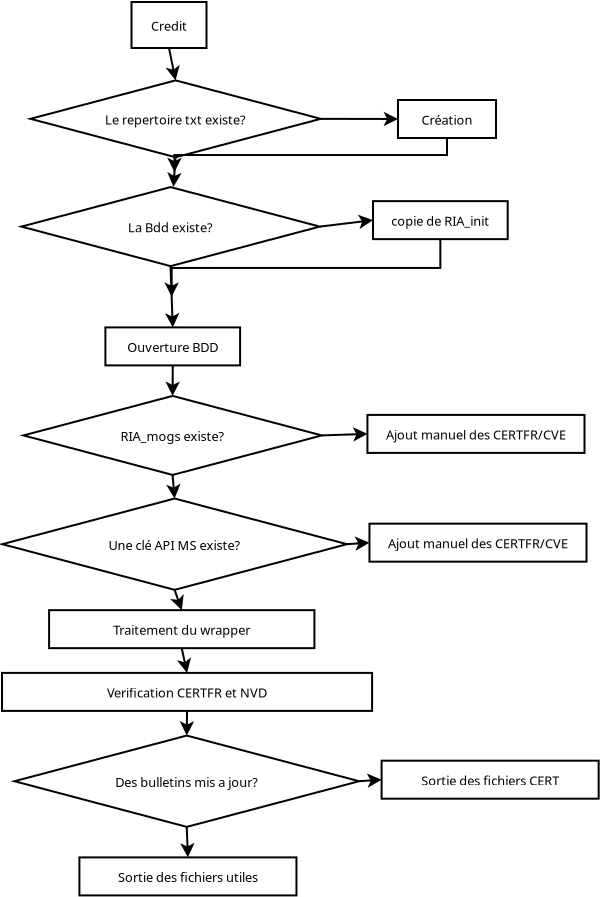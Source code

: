 <?xml version="1.0" encoding="UTF-8"?>
<dia:diagram xmlns:dia="http://www.lysator.liu.se/~alla/dia/">
  <dia:layer name="Arrière-plan" visible="true" active="true">
    <dia:object type="Flowchart - Box" version="0" id="O0">
      <dia:attribute name="obj_pos">
        <dia:point val="5.625,0.9"/>
      </dia:attribute>
      <dia:attribute name="obj_bb">
        <dia:rectangle val="5.575,0.85;9.425,3.25"/>
      </dia:attribute>
      <dia:attribute name="elem_corner">
        <dia:point val="5.625,0.9"/>
      </dia:attribute>
      <dia:attribute name="elem_width">
        <dia:real val="3.75"/>
      </dia:attribute>
      <dia:attribute name="elem_height">
        <dia:real val="2.3"/>
      </dia:attribute>
      <dia:attribute name="show_background">
        <dia:boolean val="true"/>
      </dia:attribute>
      <dia:attribute name="padding">
        <dia:real val="0.5"/>
      </dia:attribute>
      <dia:attribute name="text">
        <dia:composite type="text">
          <dia:attribute name="string">
            <dia:string>#Credit#</dia:string>
          </dia:attribute>
          <dia:attribute name="font">
            <dia:font family="sans" style="0" name="Helvetica"/>
          </dia:attribute>
          <dia:attribute name="height">
            <dia:real val="0.8"/>
          </dia:attribute>
          <dia:attribute name="pos">
            <dia:point val="7.5,2.244"/>
          </dia:attribute>
          <dia:attribute name="color">
            <dia:color val="#000000"/>
          </dia:attribute>
          <dia:attribute name="alignment">
            <dia:enum val="1"/>
          </dia:attribute>
        </dia:composite>
      </dia:attribute>
    </dia:object>
    <dia:object type="Flowchart - Diamond" version="0" id="O1">
      <dia:attribute name="obj_pos">
        <dia:point val="0.57,4.819"/>
      </dia:attribute>
      <dia:attribute name="obj_bb">
        <dia:rectangle val="0.52,4.769;15.133,8.714"/>
      </dia:attribute>
      <dia:attribute name="elem_corner">
        <dia:point val="0.57,4.819"/>
      </dia:attribute>
      <dia:attribute name="elem_width">
        <dia:real val="14.513"/>
      </dia:attribute>
      <dia:attribute name="elem_height">
        <dia:real val="3.845"/>
      </dia:attribute>
      <dia:attribute name="show_background">
        <dia:boolean val="true"/>
      </dia:attribute>
      <dia:attribute name="padding">
        <dia:real val="0.354"/>
      </dia:attribute>
      <dia:attribute name="text">
        <dia:composite type="text">
          <dia:attribute name="string">
            <dia:string>#Le repertoire txt existe?#</dia:string>
          </dia:attribute>
          <dia:attribute name="font">
            <dia:font family="sans" style="0" name="Helvetica"/>
          </dia:attribute>
          <dia:attribute name="height">
            <dia:real val="0.8"/>
          </dia:attribute>
          <dia:attribute name="pos">
            <dia:point val="7.827,6.936"/>
          </dia:attribute>
          <dia:attribute name="color">
            <dia:color val="#000000"/>
          </dia:attribute>
          <dia:attribute name="alignment">
            <dia:enum val="1"/>
          </dia:attribute>
        </dia:composite>
      </dia:attribute>
    </dia:object>
    <dia:object type="Flowchart - Box" version="0" id="O2">
      <dia:attribute name="obj_pos">
        <dia:point val="18.95,5.8"/>
      </dia:attribute>
      <dia:attribute name="obj_bb">
        <dia:rectangle val="18.9,5.75;23.9,7.75"/>
      </dia:attribute>
      <dia:attribute name="elem_corner">
        <dia:point val="18.95,5.8"/>
      </dia:attribute>
      <dia:attribute name="elem_width">
        <dia:real val="4.9"/>
      </dia:attribute>
      <dia:attribute name="elem_height">
        <dia:real val="1.9"/>
      </dia:attribute>
      <dia:attribute name="show_background">
        <dia:boolean val="true"/>
      </dia:attribute>
      <dia:attribute name="padding">
        <dia:real val="0.5"/>
      </dia:attribute>
      <dia:attribute name="text">
        <dia:composite type="text">
          <dia:attribute name="string">
            <dia:string>#Création#</dia:string>
          </dia:attribute>
          <dia:attribute name="font">
            <dia:font family="sans" style="0" name="Helvetica"/>
          </dia:attribute>
          <dia:attribute name="height">
            <dia:real val="0.8"/>
          </dia:attribute>
          <dia:attribute name="pos">
            <dia:point val="21.4,6.944"/>
          </dia:attribute>
          <dia:attribute name="color">
            <dia:color val="#000000"/>
          </dia:attribute>
          <dia:attribute name="alignment">
            <dia:enum val="1"/>
          </dia:attribute>
        </dia:composite>
      </dia:attribute>
    </dia:object>
    <dia:object type="Standard - Line" version="0" id="O3">
      <dia:attribute name="obj_pos">
        <dia:point val="15.083,6.742"/>
      </dia:attribute>
      <dia:attribute name="obj_bb">
        <dia:rectangle val="15.033,6.387;19.062,7.111"/>
      </dia:attribute>
      <dia:attribute name="conn_endpoints">
        <dia:point val="15.083,6.742"/>
        <dia:point val="18.95,6.75"/>
      </dia:attribute>
      <dia:attribute name="numcp">
        <dia:int val="1"/>
      </dia:attribute>
      <dia:attribute name="end_arrow">
        <dia:enum val="22"/>
      </dia:attribute>
      <dia:attribute name="end_arrow_length">
        <dia:real val="0.5"/>
      </dia:attribute>
      <dia:attribute name="end_arrow_width">
        <dia:real val="0.5"/>
      </dia:attribute>
      <dia:connections>
        <dia:connection handle="0" to="O1" connection="4"/>
        <dia:connection handle="1" to="O2" connection="7"/>
      </dia:connections>
    </dia:object>
    <dia:object type="Flowchart - Diamond" version="0" id="O4">
      <dia:attribute name="obj_pos">
        <dia:point val="0.117,10.154"/>
      </dia:attribute>
      <dia:attribute name="obj_bb">
        <dia:rectangle val="0.068,10.104;15.086,14.156"/>
      </dia:attribute>
      <dia:attribute name="elem_corner">
        <dia:point val="0.117,10.154"/>
      </dia:attribute>
      <dia:attribute name="elem_width">
        <dia:real val="14.918"/>
      </dia:attribute>
      <dia:attribute name="elem_height">
        <dia:real val="3.952"/>
      </dia:attribute>
      <dia:attribute name="show_background">
        <dia:boolean val="true"/>
      </dia:attribute>
      <dia:attribute name="padding">
        <dia:real val="0.354"/>
      </dia:attribute>
      <dia:attribute name="text">
        <dia:composite type="text">
          <dia:attribute name="string">
            <dia:string>#La Bdd existe?#</dia:string>
          </dia:attribute>
          <dia:attribute name="font">
            <dia:font family="sans" style="0" name="Helvetica"/>
          </dia:attribute>
          <dia:attribute name="height">
            <dia:real val="0.8"/>
          </dia:attribute>
          <dia:attribute name="pos">
            <dia:point val="7.577,12.324"/>
          </dia:attribute>
          <dia:attribute name="color">
            <dia:color val="#000000"/>
          </dia:attribute>
          <dia:attribute name="alignment">
            <dia:enum val="1"/>
          </dia:attribute>
        </dia:composite>
      </dia:attribute>
    </dia:object>
    <dia:object type="Flowchart - Box" version="0" id="O5">
      <dia:attribute name="obj_pos">
        <dia:point val="17.7,10.857"/>
      </dia:attribute>
      <dia:attribute name="obj_bb">
        <dia:rectangle val="17.65,10.807;24.485,12.807"/>
      </dia:attribute>
      <dia:attribute name="elem_corner">
        <dia:point val="17.7,10.857"/>
      </dia:attribute>
      <dia:attribute name="elem_width">
        <dia:real val="6.735"/>
      </dia:attribute>
      <dia:attribute name="elem_height">
        <dia:real val="1.9"/>
      </dia:attribute>
      <dia:attribute name="show_background">
        <dia:boolean val="true"/>
      </dia:attribute>
      <dia:attribute name="padding">
        <dia:real val="0.5"/>
      </dia:attribute>
      <dia:attribute name="text">
        <dia:composite type="text">
          <dia:attribute name="string">
            <dia:string>#copie de RIA_init#</dia:string>
          </dia:attribute>
          <dia:attribute name="font">
            <dia:font family="sans" style="0" name="Helvetica"/>
          </dia:attribute>
          <dia:attribute name="height">
            <dia:real val="0.8"/>
          </dia:attribute>
          <dia:attribute name="pos">
            <dia:point val="21.067,12.002"/>
          </dia:attribute>
          <dia:attribute name="color">
            <dia:color val="#000000"/>
          </dia:attribute>
          <dia:attribute name="alignment">
            <dia:enum val="1"/>
          </dia:attribute>
        </dia:composite>
      </dia:attribute>
    </dia:object>
    <dia:object type="Flowchart - Diamond" version="0" id="O6">
      <dia:attribute name="obj_pos">
        <dia:point val="0.22,20.595"/>
      </dia:attribute>
      <dia:attribute name="obj_bb">
        <dia:rectangle val="0.17,20.545;15.188,24.597"/>
      </dia:attribute>
      <dia:attribute name="elem_corner">
        <dia:point val="0.22,20.595"/>
      </dia:attribute>
      <dia:attribute name="elem_width">
        <dia:real val="14.918"/>
      </dia:attribute>
      <dia:attribute name="elem_height">
        <dia:real val="3.952"/>
      </dia:attribute>
      <dia:attribute name="show_background">
        <dia:boolean val="true"/>
      </dia:attribute>
      <dia:attribute name="padding">
        <dia:real val="0.354"/>
      </dia:attribute>
      <dia:attribute name="text">
        <dia:composite type="text">
          <dia:attribute name="string">
            <dia:string>#RIA_mogs existe?#</dia:string>
          </dia:attribute>
          <dia:attribute name="font">
            <dia:font family="sans" style="0" name="Helvetica"/>
          </dia:attribute>
          <dia:attribute name="height">
            <dia:real val="0.8"/>
          </dia:attribute>
          <dia:attribute name="pos">
            <dia:point val="7.679,22.765"/>
          </dia:attribute>
          <dia:attribute name="color">
            <dia:color val="#000000"/>
          </dia:attribute>
          <dia:attribute name="alignment">
            <dia:enum val="1"/>
          </dia:attribute>
        </dia:composite>
      </dia:attribute>
    </dia:object>
    <dia:object type="Flowchart - Box" version="0" id="O7">
      <dia:attribute name="obj_pos">
        <dia:point val="17.422,21.545"/>
      </dia:attribute>
      <dia:attribute name="obj_bb">
        <dia:rectangle val="17.372,21.495;28.325,23.495"/>
      </dia:attribute>
      <dia:attribute name="elem_corner">
        <dia:point val="17.422,21.545"/>
      </dia:attribute>
      <dia:attribute name="elem_width">
        <dia:real val="10.853"/>
      </dia:attribute>
      <dia:attribute name="elem_height">
        <dia:real val="1.9"/>
      </dia:attribute>
      <dia:attribute name="show_background">
        <dia:boolean val="true"/>
      </dia:attribute>
      <dia:attribute name="padding">
        <dia:real val="0.5"/>
      </dia:attribute>
      <dia:attribute name="text">
        <dia:composite type="text">
          <dia:attribute name="string">
            <dia:string>#Ajout manuel des CERTFR/CVE#</dia:string>
          </dia:attribute>
          <dia:attribute name="font">
            <dia:font family="sans" style="0" name="Helvetica"/>
          </dia:attribute>
          <dia:attribute name="height">
            <dia:real val="0.8"/>
          </dia:attribute>
          <dia:attribute name="pos">
            <dia:point val="22.849,22.689"/>
          </dia:attribute>
          <dia:attribute name="color">
            <dia:color val="#000000"/>
          </dia:attribute>
          <dia:attribute name="alignment">
            <dia:enum val="1"/>
          </dia:attribute>
        </dia:composite>
      </dia:attribute>
    </dia:object>
    <dia:object type="Standard - Line" version="0" id="O8">
      <dia:attribute name="obj_pos">
        <dia:point val="7.5,3.2"/>
      </dia:attribute>
      <dia:attribute name="obj_bb">
        <dia:rectangle val="7.351,3.141;8.06,4.929"/>
      </dia:attribute>
      <dia:attribute name="conn_endpoints">
        <dia:point val="7.5,3.2"/>
        <dia:point val="7.827,4.819"/>
      </dia:attribute>
      <dia:attribute name="numcp">
        <dia:int val="1"/>
      </dia:attribute>
      <dia:attribute name="end_arrow">
        <dia:enum val="22"/>
      </dia:attribute>
      <dia:attribute name="end_arrow_length">
        <dia:real val="0.5"/>
      </dia:attribute>
      <dia:attribute name="end_arrow_width">
        <dia:real val="0.5"/>
      </dia:attribute>
      <dia:connections>
        <dia:connection handle="0" to="O0" connection="13"/>
        <dia:connection handle="1" to="O1" connection="0"/>
      </dia:connections>
    </dia:object>
    <dia:object type="Standard - Line" version="0" id="O9">
      <dia:attribute name="obj_pos">
        <dia:point val="7.827,8.664"/>
      </dia:attribute>
      <dia:attribute name="obj_bb">
        <dia:rectangle val="7.403,8.611;8.125,10.254"/>
      </dia:attribute>
      <dia:attribute name="conn_endpoints">
        <dia:point val="7.827,8.664"/>
        <dia:point val="7.72,10.143"/>
      </dia:attribute>
      <dia:attribute name="numcp">
        <dia:int val="1"/>
      </dia:attribute>
      <dia:attribute name="end_arrow">
        <dia:enum val="22"/>
      </dia:attribute>
      <dia:attribute name="end_arrow_length">
        <dia:real val="0.5"/>
      </dia:attribute>
      <dia:attribute name="end_arrow_width">
        <dia:real val="0.5"/>
      </dia:attribute>
      <dia:connections>
        <dia:connection handle="0" to="O1" connection="8"/>
        <dia:connection handle="1" to="O4" connection="16"/>
      </dia:connections>
    </dia:object>
    <dia:object type="Standard - Line" version="0" id="O10">
      <dia:attribute name="obj_pos">
        <dia:point val="7.577,14.106"/>
      </dia:attribute>
      <dia:attribute name="obj_bb">
        <dia:rectangle val="7.304,14.054;8.027,17.282"/>
      </dia:attribute>
      <dia:attribute name="conn_endpoints">
        <dia:point val="7.577,14.106"/>
        <dia:point val="7.688,17.17"/>
      </dia:attribute>
      <dia:attribute name="numcp">
        <dia:int val="1"/>
      </dia:attribute>
      <dia:attribute name="end_arrow">
        <dia:enum val="22"/>
      </dia:attribute>
      <dia:attribute name="end_arrow_length">
        <dia:real val="0.5"/>
      </dia:attribute>
      <dia:attribute name="end_arrow_width">
        <dia:real val="0.5"/>
      </dia:attribute>
      <dia:connections>
        <dia:connection handle="0" to="O4" connection="8"/>
        <dia:connection handle="1" to="O15" connection="2"/>
      </dia:connections>
    </dia:object>
    <dia:object type="Standard - ZigZagLine" version="1" id="O11">
      <dia:attribute name="obj_pos">
        <dia:point val="21.4,7.7"/>
      </dia:attribute>
      <dia:attribute name="obj_bb">
        <dia:rectangle val="7.661,7.65;21.45,9.765"/>
      </dia:attribute>
      <dia:attribute name="orth_points">
        <dia:point val="21.4,7.7"/>
        <dia:point val="21.4,9.404"/>
        <dia:point val="7.773,9.404"/>
      </dia:attribute>
      <dia:attribute name="orth_orient">
        <dia:enum val="1"/>
        <dia:enum val="0"/>
      </dia:attribute>
      <dia:attribute name="autorouting">
        <dia:boolean val="true"/>
      </dia:attribute>
      <dia:attribute name="end_arrow">
        <dia:enum val="22"/>
      </dia:attribute>
      <dia:attribute name="end_arrow_length">
        <dia:real val="0.5"/>
      </dia:attribute>
      <dia:attribute name="end_arrow_width">
        <dia:real val="0.5"/>
      </dia:attribute>
      <dia:connections>
        <dia:connection handle="0" to="O2" connection="13"/>
        <dia:connection handle="1" to="O9" connection="0"/>
      </dia:connections>
    </dia:object>
    <dia:object type="Standard - Line" version="0" id="O12">
      <dia:attribute name="obj_pos">
        <dia:point val="15.036,12.13"/>
      </dia:attribute>
      <dia:attribute name="obj_bb">
        <dia:rectangle val="14.98,11.522;17.811,12.24"/>
      </dia:attribute>
      <dia:attribute name="conn_endpoints">
        <dia:point val="15.036,12.13"/>
        <dia:point val="17.7,11.807"/>
      </dia:attribute>
      <dia:attribute name="numcp">
        <dia:int val="1"/>
      </dia:attribute>
      <dia:attribute name="end_arrow">
        <dia:enum val="22"/>
      </dia:attribute>
      <dia:attribute name="end_arrow_length">
        <dia:real val="0.5"/>
      </dia:attribute>
      <dia:attribute name="end_arrow_width">
        <dia:real val="0.5"/>
      </dia:attribute>
      <dia:connections>
        <dia:connection handle="0" to="O4" connection="4"/>
        <dia:connection handle="1" to="O5" connection="7"/>
      </dia:connections>
    </dia:object>
    <dia:object type="Standard - Line" version="0" id="O13">
      <dia:attribute name="obj_pos">
        <dia:point val="15.138,22.571"/>
      </dia:attribute>
      <dia:attribute name="obj_bb">
        <dia:rectangle val="15.087,22.154;17.534,22.877"/>
      </dia:attribute>
      <dia:attribute name="conn_endpoints">
        <dia:point val="15.138,22.571"/>
        <dia:point val="17.422,22.495"/>
      </dia:attribute>
      <dia:attribute name="numcp">
        <dia:int val="1"/>
      </dia:attribute>
      <dia:attribute name="end_arrow">
        <dia:enum val="22"/>
      </dia:attribute>
      <dia:attribute name="end_arrow_length">
        <dia:real val="0.5"/>
      </dia:attribute>
      <dia:attribute name="end_arrow_width">
        <dia:real val="0.5"/>
      </dia:attribute>
      <dia:connections>
        <dia:connection handle="0" to="O6" connection="4"/>
        <dia:connection handle="1" to="O7" connection="7"/>
      </dia:connections>
    </dia:object>
    <dia:object type="Standard - ZigZagLine" version="1" id="O14">
      <dia:attribute name="obj_pos">
        <dia:point val="21.067,12.758"/>
      </dia:attribute>
      <dia:attribute name="obj_bb">
        <dia:rectangle val="7.52,12.707;21.117,16.0"/>
      </dia:attribute>
      <dia:attribute name="orth_points">
        <dia:point val="21.067,12.758"/>
        <dia:point val="21.067,15.638"/>
        <dia:point val="7.632,15.638"/>
      </dia:attribute>
      <dia:attribute name="orth_orient">
        <dia:enum val="1"/>
        <dia:enum val="0"/>
      </dia:attribute>
      <dia:attribute name="autorouting">
        <dia:boolean val="true"/>
      </dia:attribute>
      <dia:attribute name="end_arrow">
        <dia:enum val="22"/>
      </dia:attribute>
      <dia:attribute name="end_arrow_length">
        <dia:real val="0.5"/>
      </dia:attribute>
      <dia:attribute name="end_arrow_width">
        <dia:real val="0.5"/>
      </dia:attribute>
      <dia:connections>
        <dia:connection handle="0" to="O5" connection="13"/>
        <dia:connection handle="1" to="O10" connection="0"/>
      </dia:connections>
    </dia:object>
    <dia:object type="Flowchart - Box" version="0" id="O15">
      <dia:attribute name="obj_pos">
        <dia:point val="4.32,17.17"/>
      </dia:attribute>
      <dia:attribute name="obj_bb">
        <dia:rectangle val="4.27,17.12;11.105,19.12"/>
      </dia:attribute>
      <dia:attribute name="elem_corner">
        <dia:point val="4.32,17.17"/>
      </dia:attribute>
      <dia:attribute name="elem_width">
        <dia:real val="6.735"/>
      </dia:attribute>
      <dia:attribute name="elem_height">
        <dia:real val="1.9"/>
      </dia:attribute>
      <dia:attribute name="show_background">
        <dia:boolean val="true"/>
      </dia:attribute>
      <dia:attribute name="padding">
        <dia:real val="0.5"/>
      </dia:attribute>
      <dia:attribute name="text">
        <dia:composite type="text">
          <dia:attribute name="string">
            <dia:string>#Ouverture BDD#</dia:string>
          </dia:attribute>
          <dia:attribute name="font">
            <dia:font family="sans" style="0" name="Helvetica"/>
          </dia:attribute>
          <dia:attribute name="height">
            <dia:real val="0.8"/>
          </dia:attribute>
          <dia:attribute name="pos">
            <dia:point val="7.688,18.314"/>
          </dia:attribute>
          <dia:attribute name="color">
            <dia:color val="#000000"/>
          </dia:attribute>
          <dia:attribute name="alignment">
            <dia:enum val="1"/>
          </dia:attribute>
        </dia:composite>
      </dia:attribute>
    </dia:object>
    <dia:object type="Standard - Line" version="0" id="O16">
      <dia:attribute name="obj_pos">
        <dia:point val="7.688,19.07"/>
      </dia:attribute>
      <dia:attribute name="obj_bb">
        <dia:rectangle val="7.321,19.02;8.044,20.707"/>
      </dia:attribute>
      <dia:attribute name="conn_endpoints">
        <dia:point val="7.688,19.07"/>
        <dia:point val="7.679,20.595"/>
      </dia:attribute>
      <dia:attribute name="numcp">
        <dia:int val="1"/>
      </dia:attribute>
      <dia:attribute name="end_arrow">
        <dia:enum val="22"/>
      </dia:attribute>
      <dia:attribute name="end_arrow_length">
        <dia:real val="0.5"/>
      </dia:attribute>
      <dia:attribute name="end_arrow_width">
        <dia:real val="0.5"/>
      </dia:attribute>
      <dia:connections>
        <dia:connection handle="0" to="O15" connection="13"/>
        <dia:connection handle="1" to="O6" connection="0"/>
      </dia:connections>
    </dia:object>
    <dia:object type="Flowchart - Diamond" version="0" id="O17">
      <dia:attribute name="obj_pos">
        <dia:point val="-0.838,25.726"/>
      </dia:attribute>
      <dia:attribute name="obj_bb">
        <dia:rectangle val="-0.887,25.676;16.446,30.342"/>
      </dia:attribute>
      <dia:attribute name="elem_corner">
        <dia:point val="-0.838,25.726"/>
      </dia:attribute>
      <dia:attribute name="elem_width">
        <dia:real val="17.233"/>
      </dia:attribute>
      <dia:attribute name="elem_height">
        <dia:real val="4.566"/>
      </dia:attribute>
      <dia:attribute name="show_background">
        <dia:boolean val="true"/>
      </dia:attribute>
      <dia:attribute name="padding">
        <dia:real val="0.354"/>
      </dia:attribute>
      <dia:attribute name="text">
        <dia:composite type="text">
          <dia:attribute name="string">
            <dia:string>#Une clé API MS existe?#</dia:string>
          </dia:attribute>
          <dia:attribute name="font">
            <dia:font family="sans" style="0" name="Helvetica"/>
          </dia:attribute>
          <dia:attribute name="height">
            <dia:real val="0.8"/>
          </dia:attribute>
          <dia:attribute name="pos">
            <dia:point val="7.779,28.203"/>
          </dia:attribute>
          <dia:attribute name="color">
            <dia:color val="#000000"/>
          </dia:attribute>
          <dia:attribute name="alignment">
            <dia:enum val="1"/>
          </dia:attribute>
        </dia:composite>
      </dia:attribute>
    </dia:object>
    <dia:object type="Flowchart - Box" version="0" id="O18">
      <dia:attribute name="obj_pos">
        <dia:point val="17.523,26.983"/>
      </dia:attribute>
      <dia:attribute name="obj_bb">
        <dia:rectangle val="17.473,26.933;28.425,28.933"/>
      </dia:attribute>
      <dia:attribute name="elem_corner">
        <dia:point val="17.523,26.983"/>
      </dia:attribute>
      <dia:attribute name="elem_width">
        <dia:real val="10.853"/>
      </dia:attribute>
      <dia:attribute name="elem_height">
        <dia:real val="1.9"/>
      </dia:attribute>
      <dia:attribute name="show_background">
        <dia:boolean val="true"/>
      </dia:attribute>
      <dia:attribute name="padding">
        <dia:real val="0.5"/>
      </dia:attribute>
      <dia:attribute name="text">
        <dia:composite type="text">
          <dia:attribute name="string">
            <dia:string>#Ajout manuel des CERTFR/CVE#</dia:string>
          </dia:attribute>
          <dia:attribute name="font">
            <dia:font family="sans" style="0" name="Helvetica"/>
          </dia:attribute>
          <dia:attribute name="height">
            <dia:real val="0.8"/>
          </dia:attribute>
          <dia:attribute name="pos">
            <dia:point val="22.949,28.127"/>
          </dia:attribute>
          <dia:attribute name="color">
            <dia:color val="#000000"/>
          </dia:attribute>
          <dia:attribute name="alignment">
            <dia:enum val="1"/>
          </dia:attribute>
        </dia:composite>
      </dia:attribute>
    </dia:object>
    <dia:object type="Standard - Line" version="0" id="O19">
      <dia:attribute name="obj_pos">
        <dia:point val="16.396,28.009"/>
      </dia:attribute>
      <dia:attribute name="obj_bb">
        <dia:rectangle val="16.342,27.613;17.634,28.335"/>
      </dia:attribute>
      <dia:attribute name="conn_endpoints">
        <dia:point val="16.396,28.009"/>
        <dia:point val="17.523,27.933"/>
      </dia:attribute>
      <dia:attribute name="numcp">
        <dia:int val="1"/>
      </dia:attribute>
      <dia:attribute name="end_arrow">
        <dia:enum val="22"/>
      </dia:attribute>
      <dia:attribute name="end_arrow_length">
        <dia:real val="0.5"/>
      </dia:attribute>
      <dia:attribute name="end_arrow_width">
        <dia:real val="0.5"/>
      </dia:attribute>
      <dia:connections>
        <dia:connection handle="0" to="O17" connection="4"/>
        <dia:connection handle="1" to="O18" connection="7"/>
      </dia:connections>
    </dia:object>
    <dia:object type="Standard - Line" version="0" id="O20">
      <dia:attribute name="obj_pos">
        <dia:point val="7.679,24.547"/>
      </dia:attribute>
      <dia:attribute name="obj_bb">
        <dia:rectangle val="7.367,24.493;8.088,25.837"/>
      </dia:attribute>
      <dia:attribute name="conn_endpoints">
        <dia:point val="7.679,24.547"/>
        <dia:point val="7.779,25.726"/>
      </dia:attribute>
      <dia:attribute name="numcp">
        <dia:int val="1"/>
      </dia:attribute>
      <dia:attribute name="end_arrow">
        <dia:enum val="22"/>
      </dia:attribute>
      <dia:attribute name="end_arrow_length">
        <dia:real val="0.5"/>
      </dia:attribute>
      <dia:attribute name="end_arrow_width">
        <dia:real val="0.5"/>
      </dia:attribute>
      <dia:connections>
        <dia:connection handle="0" to="O6" connection="8"/>
        <dia:connection handle="1" to="O17" connection="0"/>
      </dia:connections>
    </dia:object>
    <dia:object type="Flowchart - Box" version="0" id="O21">
      <dia:attribute name="obj_pos">
        <dia:point val="1.505,31.308"/>
      </dia:attribute>
      <dia:attribute name="obj_bb">
        <dia:rectangle val="1.455,31.258;14.82,33.258"/>
      </dia:attribute>
      <dia:attribute name="elem_corner">
        <dia:point val="1.505,31.308"/>
      </dia:attribute>
      <dia:attribute name="elem_width">
        <dia:real val="13.265"/>
      </dia:attribute>
      <dia:attribute name="elem_height">
        <dia:real val="1.9"/>
      </dia:attribute>
      <dia:attribute name="show_background">
        <dia:boolean val="true"/>
      </dia:attribute>
      <dia:attribute name="padding">
        <dia:real val="0.5"/>
      </dia:attribute>
      <dia:attribute name="text">
        <dia:composite type="text">
          <dia:attribute name="string">
            <dia:string>#Traitement du wrapper#</dia:string>
          </dia:attribute>
          <dia:attribute name="font">
            <dia:font family="sans" style="0" name="Helvetica"/>
          </dia:attribute>
          <dia:attribute name="height">
            <dia:real val="0.8"/>
          </dia:attribute>
          <dia:attribute name="pos">
            <dia:point val="8.137,32.452"/>
          </dia:attribute>
          <dia:attribute name="color">
            <dia:color val="#000000"/>
          </dia:attribute>
          <dia:attribute name="alignment">
            <dia:enum val="1"/>
          </dia:attribute>
        </dia:composite>
      </dia:attribute>
    </dia:object>
    <dia:object type="Flowchart - Box" version="0" id="O22">
      <dia:attribute name="obj_pos">
        <dia:point val="-0.85,34.445"/>
      </dia:attribute>
      <dia:attribute name="obj_bb">
        <dia:rectangle val="-0.9,34.395;17.705,36.395"/>
      </dia:attribute>
      <dia:attribute name="elem_corner">
        <dia:point val="-0.85,34.445"/>
      </dia:attribute>
      <dia:attribute name="elem_width">
        <dia:real val="18.505"/>
      </dia:attribute>
      <dia:attribute name="elem_height">
        <dia:real val="1.9"/>
      </dia:attribute>
      <dia:attribute name="show_background">
        <dia:boolean val="true"/>
      </dia:attribute>
      <dia:attribute name="padding">
        <dia:real val="0.5"/>
      </dia:attribute>
      <dia:attribute name="text">
        <dia:composite type="text">
          <dia:attribute name="string">
            <dia:string>#Verification CERTFR et NVD#</dia:string>
          </dia:attribute>
          <dia:attribute name="font">
            <dia:font family="sans" style="0" name="Helvetica"/>
          </dia:attribute>
          <dia:attribute name="height">
            <dia:real val="0.8"/>
          </dia:attribute>
          <dia:attribute name="pos">
            <dia:point val="8.402,35.589"/>
          </dia:attribute>
          <dia:attribute name="color">
            <dia:color val="#000000"/>
          </dia:attribute>
          <dia:attribute name="alignment">
            <dia:enum val="1"/>
          </dia:attribute>
        </dia:composite>
      </dia:attribute>
    </dia:object>
    <dia:object type="Standard - Line" version="0" id="O23">
      <dia:attribute name="obj_pos">
        <dia:point val="7.779,30.292"/>
      </dia:attribute>
      <dia:attribute name="obj_bb">
        <dia:rectangle val="7.593,30.228;8.278,31.413"/>
      </dia:attribute>
      <dia:attribute name="conn_endpoints">
        <dia:point val="7.779,30.292"/>
        <dia:point val="8.137,31.308"/>
      </dia:attribute>
      <dia:attribute name="numcp">
        <dia:int val="1"/>
      </dia:attribute>
      <dia:attribute name="end_arrow">
        <dia:enum val="22"/>
      </dia:attribute>
      <dia:attribute name="end_arrow_length">
        <dia:real val="0.5"/>
      </dia:attribute>
      <dia:attribute name="end_arrow_width">
        <dia:real val="0.5"/>
      </dia:attribute>
      <dia:connections>
        <dia:connection handle="0" to="O17" connection="8"/>
        <dia:connection handle="1" to="O21" connection="2"/>
      </dia:connections>
    </dia:object>
    <dia:object type="Standard - Line" version="0" id="O24">
      <dia:attribute name="obj_pos">
        <dia:point val="8.137,33.208"/>
      </dia:attribute>
      <dia:attribute name="obj_bb">
        <dia:rectangle val="7.921,33.148;8.628,34.554"/>
      </dia:attribute>
      <dia:attribute name="conn_endpoints">
        <dia:point val="8.137,33.208"/>
        <dia:point val="8.402,34.445"/>
      </dia:attribute>
      <dia:attribute name="numcp">
        <dia:int val="1"/>
      </dia:attribute>
      <dia:attribute name="end_arrow">
        <dia:enum val="22"/>
      </dia:attribute>
      <dia:attribute name="end_arrow_length">
        <dia:real val="0.5"/>
      </dia:attribute>
      <dia:attribute name="end_arrow_width">
        <dia:real val="0.5"/>
      </dia:attribute>
      <dia:connections>
        <dia:connection handle="0" to="O21" connection="13"/>
        <dia:connection handle="1" to="O22" connection="2"/>
      </dia:connections>
    </dia:object>
    <dia:object type="Flowchart - Diamond" version="0" id="O25">
      <dia:attribute name="obj_pos">
        <dia:point val="-0.23,37.578"/>
      </dia:attribute>
      <dia:attribute name="obj_bb">
        <dia:rectangle val="-0.28,37.528;17.053,42.194"/>
      </dia:attribute>
      <dia:attribute name="elem_corner">
        <dia:point val="-0.23,37.578"/>
      </dia:attribute>
      <dia:attribute name="elem_width">
        <dia:real val="17.233"/>
      </dia:attribute>
      <dia:attribute name="elem_height">
        <dia:real val="4.566"/>
      </dia:attribute>
      <dia:attribute name="show_background">
        <dia:boolean val="true"/>
      </dia:attribute>
      <dia:attribute name="padding">
        <dia:real val="0.354"/>
      </dia:attribute>
      <dia:attribute name="text">
        <dia:composite type="text">
          <dia:attribute name="string">
            <dia:string>#Des bulletins mis a jour?#</dia:string>
          </dia:attribute>
          <dia:attribute name="font">
            <dia:font family="sans" style="0" name="Helvetica"/>
          </dia:attribute>
          <dia:attribute name="height">
            <dia:real val="0.8"/>
          </dia:attribute>
          <dia:attribute name="pos">
            <dia:point val="8.387,40.055"/>
          </dia:attribute>
          <dia:attribute name="color">
            <dia:color val="#000000"/>
          </dia:attribute>
          <dia:attribute name="alignment">
            <dia:enum val="1"/>
          </dia:attribute>
        </dia:composite>
      </dia:attribute>
    </dia:object>
    <dia:object type="Flowchart - Box" version="0" id="O26">
      <dia:attribute name="obj_pos">
        <dia:point val="18.13,38.834"/>
      </dia:attribute>
      <dia:attribute name="obj_bb">
        <dia:rectangle val="18.08,38.785;29.032,40.785"/>
      </dia:attribute>
      <dia:attribute name="elem_corner">
        <dia:point val="18.13,38.834"/>
      </dia:attribute>
      <dia:attribute name="elem_width">
        <dia:real val="10.853"/>
      </dia:attribute>
      <dia:attribute name="elem_height">
        <dia:real val="1.9"/>
      </dia:attribute>
      <dia:attribute name="show_background">
        <dia:boolean val="true"/>
      </dia:attribute>
      <dia:attribute name="padding">
        <dia:real val="0.5"/>
      </dia:attribute>
      <dia:attribute name="text">
        <dia:composite type="text">
          <dia:attribute name="string">
            <dia:string>#Sortie des fichiers CERT#</dia:string>
          </dia:attribute>
          <dia:attribute name="font">
            <dia:font family="sans" style="0" name="Helvetica"/>
          </dia:attribute>
          <dia:attribute name="height">
            <dia:real val="0.8"/>
          </dia:attribute>
          <dia:attribute name="pos">
            <dia:point val="23.556,39.979"/>
          </dia:attribute>
          <dia:attribute name="color">
            <dia:color val="#000000"/>
          </dia:attribute>
          <dia:attribute name="alignment">
            <dia:enum val="1"/>
          </dia:attribute>
        </dia:composite>
      </dia:attribute>
    </dia:object>
    <dia:object type="Standard - Line" version="0" id="O27">
      <dia:attribute name="obj_pos">
        <dia:point val="17.003,39.861"/>
      </dia:attribute>
      <dia:attribute name="obj_bb">
        <dia:rectangle val="16.95,39.465;18.241,40.187"/>
      </dia:attribute>
      <dia:attribute name="conn_endpoints">
        <dia:point val="17.003,39.861"/>
        <dia:point val="18.13,39.785"/>
      </dia:attribute>
      <dia:attribute name="numcp">
        <dia:int val="1"/>
      </dia:attribute>
      <dia:attribute name="end_arrow">
        <dia:enum val="22"/>
      </dia:attribute>
      <dia:attribute name="end_arrow_length">
        <dia:real val="0.5"/>
      </dia:attribute>
      <dia:attribute name="end_arrow_width">
        <dia:real val="0.5"/>
      </dia:attribute>
      <dia:connections>
        <dia:connection handle="0" to="O25" connection="4"/>
        <dia:connection handle="1" to="O26" connection="7"/>
      </dia:connections>
    </dia:object>
    <dia:object type="Standard - Line" version="0" id="O28">
      <dia:attribute name="obj_pos">
        <dia:point val="8.402,36.345"/>
      </dia:attribute>
      <dia:attribute name="obj_bb">
        <dia:rectangle val="8.033,36.294;8.756,37.69"/>
      </dia:attribute>
      <dia:attribute name="conn_endpoints">
        <dia:point val="8.402,36.345"/>
        <dia:point val="8.387,37.578"/>
      </dia:attribute>
      <dia:attribute name="numcp">
        <dia:int val="1"/>
      </dia:attribute>
      <dia:attribute name="end_arrow">
        <dia:enum val="22"/>
      </dia:attribute>
      <dia:attribute name="end_arrow_length">
        <dia:real val="0.5"/>
      </dia:attribute>
      <dia:attribute name="end_arrow_width">
        <dia:real val="0.5"/>
      </dia:attribute>
      <dia:connections>
        <dia:connection handle="0" to="O22" connection="13"/>
        <dia:connection handle="1" to="O25" connection="0"/>
      </dia:connections>
    </dia:object>
    <dia:object type="Standard - Line" version="0" id="O29">
      <dia:attribute name="obj_pos">
        <dia:point val="8.387,42.144"/>
      </dia:attribute>
      <dia:attribute name="obj_bb">
        <dia:rectangle val="8.061,42.092;8.784,43.782"/>
      </dia:attribute>
      <dia:attribute name="conn_endpoints">
        <dia:point val="8.387,42.144"/>
        <dia:point val="8.446,43.67"/>
      </dia:attribute>
      <dia:attribute name="numcp">
        <dia:int val="1"/>
      </dia:attribute>
      <dia:attribute name="end_arrow">
        <dia:enum val="22"/>
      </dia:attribute>
      <dia:attribute name="end_arrow_length">
        <dia:real val="0.5"/>
      </dia:attribute>
      <dia:attribute name="end_arrow_width">
        <dia:real val="0.5"/>
      </dia:attribute>
      <dia:connections>
        <dia:connection handle="0" to="O25" connection="8"/>
        <dia:connection handle="1" to="O30" connection="2"/>
      </dia:connections>
    </dia:object>
    <dia:object type="Flowchart - Box" version="0" id="O30">
      <dia:attribute name="obj_pos">
        <dia:point val="3.02,43.67"/>
      </dia:attribute>
      <dia:attribute name="obj_bb">
        <dia:rectangle val="2.97,43.62;13.922,45.62"/>
      </dia:attribute>
      <dia:attribute name="elem_corner">
        <dia:point val="3.02,43.67"/>
      </dia:attribute>
      <dia:attribute name="elem_width">
        <dia:real val="10.853"/>
      </dia:attribute>
      <dia:attribute name="elem_height">
        <dia:real val="1.9"/>
      </dia:attribute>
      <dia:attribute name="show_background">
        <dia:boolean val="true"/>
      </dia:attribute>
      <dia:attribute name="padding">
        <dia:real val="0.5"/>
      </dia:attribute>
      <dia:attribute name="text">
        <dia:composite type="text">
          <dia:attribute name="string">
            <dia:string>#Sortie des fichiers utiles#</dia:string>
          </dia:attribute>
          <dia:attribute name="font">
            <dia:font family="sans" style="0" name="Helvetica"/>
          </dia:attribute>
          <dia:attribute name="height">
            <dia:real val="0.8"/>
          </dia:attribute>
          <dia:attribute name="pos">
            <dia:point val="8.446,44.814"/>
          </dia:attribute>
          <dia:attribute name="color">
            <dia:color val="#000000"/>
          </dia:attribute>
          <dia:attribute name="alignment">
            <dia:enum val="1"/>
          </dia:attribute>
        </dia:composite>
      </dia:attribute>
    </dia:object>
  </dia:layer>
</dia:diagram>
